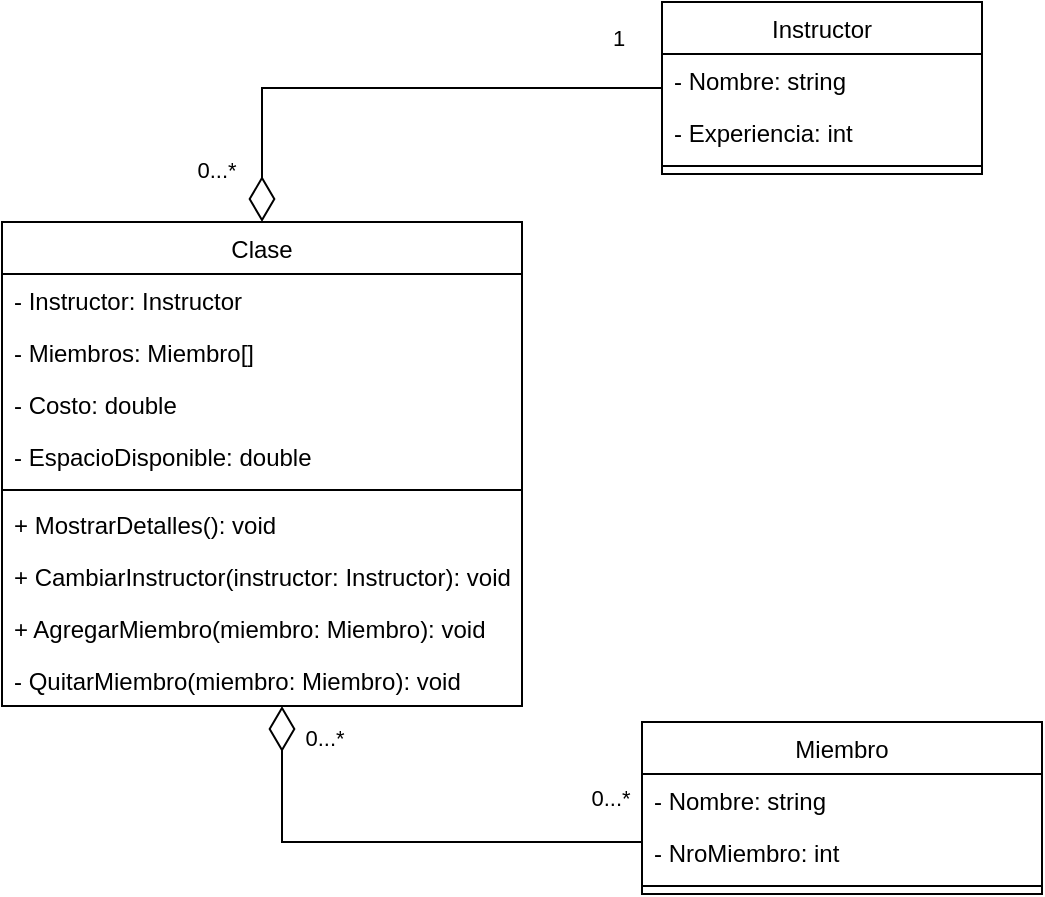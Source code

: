 <mxfile version="24.7.14">
  <diagram id="C5RBs43oDa-KdzZeNtuy" name="Page-1">
    <mxGraphModel dx="880" dy="468" grid="1" gridSize="10" guides="1" tooltips="1" connect="1" arrows="1" fold="1" page="1" pageScale="1" pageWidth="827" pageHeight="1169" math="0" shadow="0">
      <root>
        <mxCell id="WIyWlLk6GJQsqaUBKTNV-0" />
        <mxCell id="WIyWlLk6GJQsqaUBKTNV-1" parent="WIyWlLk6GJQsqaUBKTNV-0" />
        <mxCell id="zkfFHV4jXpPFQw0GAbJ--13" value="Miembro" style="swimlane;fontStyle=0;align=center;verticalAlign=top;childLayout=stackLayout;horizontal=1;startSize=26;horizontalStack=0;resizeParent=1;resizeLast=0;collapsible=1;marginBottom=0;rounded=0;shadow=0;strokeWidth=1;" parent="WIyWlLk6GJQsqaUBKTNV-1" vertex="1">
          <mxGeometry x="510" y="390" width="200" height="86" as="geometry">
            <mxRectangle x="340" y="380" width="170" height="26" as="alternateBounds" />
          </mxGeometry>
        </mxCell>
        <mxCell id="zkfFHV4jXpPFQw0GAbJ--14" value="- Nombre: string" style="text;align=left;verticalAlign=top;spacingLeft=4;spacingRight=4;overflow=hidden;rotatable=0;points=[[0,0.5],[1,0.5]];portConstraint=eastwest;" parent="zkfFHV4jXpPFQw0GAbJ--13" vertex="1">
          <mxGeometry y="26" width="200" height="26" as="geometry" />
        </mxCell>
        <mxCell id="lwJGzJu29obUD3gvEj0Y-22" value="- NroMiembro: int" style="text;align=left;verticalAlign=top;spacingLeft=4;spacingRight=4;overflow=hidden;rotatable=0;points=[[0,0.5],[1,0.5]];portConstraint=eastwest;" vertex="1" parent="zkfFHV4jXpPFQw0GAbJ--13">
          <mxGeometry y="52" width="200" height="26" as="geometry" />
        </mxCell>
        <mxCell id="zkfFHV4jXpPFQw0GAbJ--15" value="" style="line;html=1;strokeWidth=1;align=left;verticalAlign=middle;spacingTop=-1;spacingLeft=3;spacingRight=3;rotatable=0;labelPosition=right;points=[];portConstraint=eastwest;" parent="zkfFHV4jXpPFQw0GAbJ--13" vertex="1">
          <mxGeometry y="78" width="200" height="8" as="geometry" />
        </mxCell>
        <mxCell id="lwJGzJu29obUD3gvEj0Y-6" style="edgeStyle=orthogonalEdgeStyle;rounded=0;orthogonalLoop=1;jettySize=auto;html=1;endArrow=none;endFill=0;startArrow=diamondThin;startFill=0;startSize=20;" edge="1" parent="WIyWlLk6GJQsqaUBKTNV-1" source="lwJGzJu29obUD3gvEj0Y-0" target="zkfFHV4jXpPFQw0GAbJ--13">
          <mxGeometry relative="1" as="geometry">
            <mxPoint x="290" y="294" as="sourcePoint" />
            <mxPoint x="450" y="335" as="targetPoint" />
            <Array as="points">
              <mxPoint x="330" y="450" />
            </Array>
          </mxGeometry>
        </mxCell>
        <mxCell id="lwJGzJu29obUD3gvEj0Y-8" value="0...*" style="edgeLabel;html=1;align=center;verticalAlign=middle;resizable=0;points=[];" vertex="1" connectable="0" parent="lwJGzJu29obUD3gvEj0Y-6">
          <mxGeometry x="-0.872" y="1" relative="1" as="geometry">
            <mxPoint x="20" as="offset" />
          </mxGeometry>
        </mxCell>
        <mxCell id="lwJGzJu29obUD3gvEj0Y-9" value="0...*" style="edgeLabel;html=1;align=center;verticalAlign=middle;resizable=0;points=[];" vertex="1" connectable="0" parent="lwJGzJu29obUD3gvEj0Y-6">
          <mxGeometry x="0.872" y="2" relative="1" as="geometry">
            <mxPoint y="-20" as="offset" />
          </mxGeometry>
        </mxCell>
        <mxCell id="lwJGzJu29obUD3gvEj0Y-0" value="Clase" style="swimlane;fontStyle=0;align=center;verticalAlign=top;childLayout=stackLayout;horizontal=1;startSize=26;horizontalStack=0;resizeParent=1;resizeLast=0;collapsible=1;marginBottom=0;rounded=0;shadow=0;strokeWidth=1;" vertex="1" parent="WIyWlLk6GJQsqaUBKTNV-1">
          <mxGeometry x="190" y="140" width="260" height="242" as="geometry">
            <mxRectangle x="340" y="380" width="170" height="26" as="alternateBounds" />
          </mxGeometry>
        </mxCell>
        <mxCell id="lwJGzJu29obUD3gvEj0Y-1" value="- Instructor: Instructor" style="text;align=left;verticalAlign=top;spacingLeft=4;spacingRight=4;overflow=hidden;rotatable=0;points=[[0,0.5],[1,0.5]];portConstraint=eastwest;" vertex="1" parent="lwJGzJu29obUD3gvEj0Y-0">
          <mxGeometry y="26" width="260" height="26" as="geometry" />
        </mxCell>
        <mxCell id="lwJGzJu29obUD3gvEj0Y-12" value="- Miembros: Miembro[]" style="text;align=left;verticalAlign=top;spacingLeft=4;spacingRight=4;overflow=hidden;rotatable=0;points=[[0,0.5],[1,0.5]];portConstraint=eastwest;" vertex="1" parent="lwJGzJu29obUD3gvEj0Y-0">
          <mxGeometry y="52" width="260" height="26" as="geometry" />
        </mxCell>
        <mxCell id="lwJGzJu29obUD3gvEj0Y-13" value="- Costo: double" style="text;align=left;verticalAlign=top;spacingLeft=4;spacingRight=4;overflow=hidden;rotatable=0;points=[[0,0.5],[1,0.5]];portConstraint=eastwest;" vertex="1" parent="lwJGzJu29obUD3gvEj0Y-0">
          <mxGeometry y="78" width="260" height="26" as="geometry" />
        </mxCell>
        <mxCell id="lwJGzJu29obUD3gvEj0Y-16" value="- EspacioDisponible: double" style="text;align=left;verticalAlign=top;spacingLeft=4;spacingRight=4;overflow=hidden;rotatable=0;points=[[0,0.5],[1,0.5]];portConstraint=eastwest;" vertex="1" parent="lwJGzJu29obUD3gvEj0Y-0">
          <mxGeometry y="104" width="260" height="26" as="geometry" />
        </mxCell>
        <mxCell id="lwJGzJu29obUD3gvEj0Y-2" value="" style="line;html=1;strokeWidth=1;align=left;verticalAlign=middle;spacingTop=-1;spacingLeft=3;spacingRight=3;rotatable=0;labelPosition=right;points=[];portConstraint=eastwest;" vertex="1" parent="lwJGzJu29obUD3gvEj0Y-0">
          <mxGeometry y="130" width="260" height="8" as="geometry" />
        </mxCell>
        <mxCell id="lwJGzJu29obUD3gvEj0Y-24" value="+ MostrarDetalles(): void" style="text;align=left;verticalAlign=top;spacingLeft=4;spacingRight=4;overflow=hidden;rotatable=0;points=[[0,0.5],[1,0.5]];portConstraint=eastwest;" vertex="1" parent="lwJGzJu29obUD3gvEj0Y-0">
          <mxGeometry y="138" width="260" height="26" as="geometry" />
        </mxCell>
        <mxCell id="lwJGzJu29obUD3gvEj0Y-18" value="+ CambiarInstructor(instructor: Instructor): void" style="text;align=left;verticalAlign=top;spacingLeft=4;spacingRight=4;overflow=hidden;rotatable=0;points=[[0,0.5],[1,0.5]];portConstraint=eastwest;" vertex="1" parent="lwJGzJu29obUD3gvEj0Y-0">
          <mxGeometry y="164" width="260" height="26" as="geometry" />
        </mxCell>
        <mxCell id="lwJGzJu29obUD3gvEj0Y-17" value="+ AgregarMiembro(miembro: Miembro): void" style="text;align=left;verticalAlign=top;spacingLeft=4;spacingRight=4;overflow=hidden;rotatable=0;points=[[0,0.5],[1,0.5]];portConstraint=eastwest;" vertex="1" parent="lwJGzJu29obUD3gvEj0Y-0">
          <mxGeometry y="190" width="260" height="26" as="geometry" />
        </mxCell>
        <mxCell id="lwJGzJu29obUD3gvEj0Y-23" value="- QuitarMiembro(miembro: Miembro): void" style="text;align=left;verticalAlign=top;spacingLeft=4;spacingRight=4;overflow=hidden;rotatable=0;points=[[0,0.5],[1,0.5]];portConstraint=eastwest;" vertex="1" parent="lwJGzJu29obUD3gvEj0Y-0">
          <mxGeometry y="216" width="260" height="26" as="geometry" />
        </mxCell>
        <mxCell id="lwJGzJu29obUD3gvEj0Y-7" style="edgeStyle=orthogonalEdgeStyle;rounded=0;orthogonalLoop=1;jettySize=auto;html=1;endArrow=diamondThin;endFill=0;startArrow=none;startFill=0;endSize=20;" edge="1" parent="WIyWlLk6GJQsqaUBKTNV-1" source="lwJGzJu29obUD3gvEj0Y-3" target="lwJGzJu29obUD3gvEj0Y-0">
          <mxGeometry relative="1" as="geometry" />
        </mxCell>
        <mxCell id="lwJGzJu29obUD3gvEj0Y-10" value="1" style="edgeLabel;html=1;align=center;verticalAlign=middle;resizable=0;points=[];" vertex="1" connectable="0" parent="lwJGzJu29obUD3gvEj0Y-7">
          <mxGeometry x="-0.837" y="3" relative="1" as="geometry">
            <mxPoint y="-28" as="offset" />
          </mxGeometry>
        </mxCell>
        <mxCell id="lwJGzJu29obUD3gvEj0Y-11" value="0...*" style="edgeLabel;html=1;align=center;verticalAlign=middle;resizable=0;points=[];" vertex="1" connectable="0" parent="lwJGzJu29obUD3gvEj0Y-7">
          <mxGeometry x="0.886" y="-2" relative="1" as="geometry">
            <mxPoint x="-21" y="-11" as="offset" />
          </mxGeometry>
        </mxCell>
        <mxCell id="lwJGzJu29obUD3gvEj0Y-3" value="Instructor" style="swimlane;fontStyle=0;align=center;verticalAlign=top;childLayout=stackLayout;horizontal=1;startSize=26;horizontalStack=0;resizeParent=1;resizeLast=0;collapsible=1;marginBottom=0;rounded=0;shadow=0;strokeWidth=1;" vertex="1" parent="WIyWlLk6GJQsqaUBKTNV-1">
          <mxGeometry x="520" y="30" width="160" height="86" as="geometry">
            <mxRectangle x="340" y="380" width="170" height="26" as="alternateBounds" />
          </mxGeometry>
        </mxCell>
        <mxCell id="lwJGzJu29obUD3gvEj0Y-4" value="- Nombre: string" style="text;align=left;verticalAlign=top;spacingLeft=4;spacingRight=4;overflow=hidden;rotatable=0;points=[[0,0.5],[1,0.5]];portConstraint=eastwest;" vertex="1" parent="lwJGzJu29obUD3gvEj0Y-3">
          <mxGeometry y="26" width="160" height="26" as="geometry" />
        </mxCell>
        <mxCell id="lwJGzJu29obUD3gvEj0Y-20" value="- Experiencia: int" style="text;align=left;verticalAlign=top;spacingLeft=4;spacingRight=4;overflow=hidden;rotatable=0;points=[[0,0.5],[1,0.5]];portConstraint=eastwest;" vertex="1" parent="lwJGzJu29obUD3gvEj0Y-3">
          <mxGeometry y="52" width="160" height="26" as="geometry" />
        </mxCell>
        <mxCell id="lwJGzJu29obUD3gvEj0Y-5" value="" style="line;html=1;strokeWidth=1;align=left;verticalAlign=middle;spacingTop=-1;spacingLeft=3;spacingRight=3;rotatable=0;labelPosition=right;points=[];portConstraint=eastwest;" vertex="1" parent="lwJGzJu29obUD3gvEj0Y-3">
          <mxGeometry y="78" width="160" height="8" as="geometry" />
        </mxCell>
      </root>
    </mxGraphModel>
  </diagram>
</mxfile>
